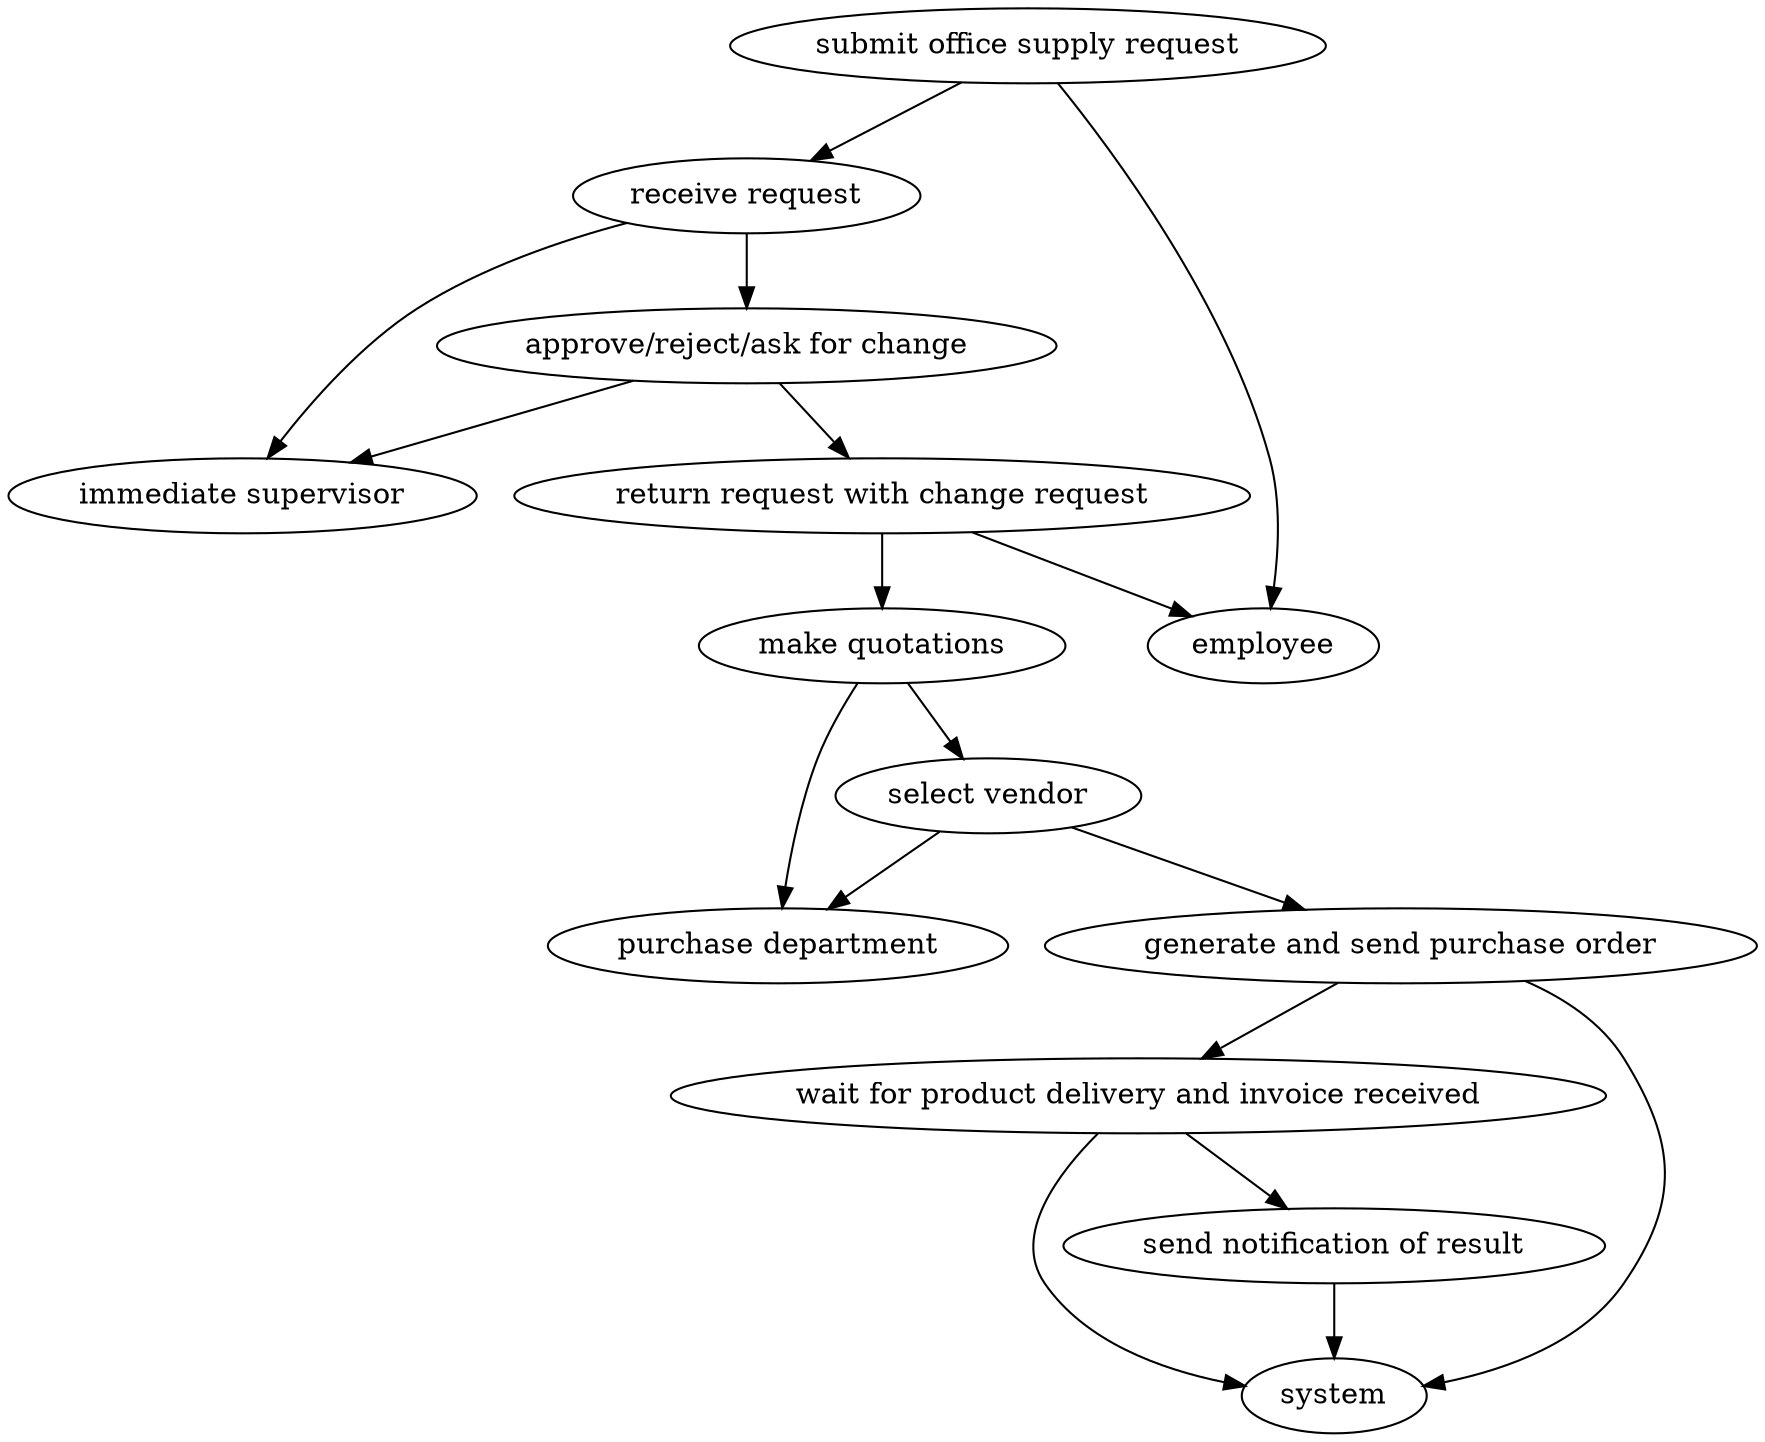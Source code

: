 strict digraph "doc-5.3" {
	graph [name="doc-5.3"];
	"submit office supply request"	[attrs="{'type': 'Activity', 'label': 'submit office supply request'}"];
	"receive request"	[attrs="{'type': 'Activity', 'label': 'receive request'}"];
	"submit office supply request" -> "receive request"	[attrs="{'type': 'flow', 'label': 'flow'}"];
	employee	[attrs="{'type': 'Actor', 'label': 'employee'}"];
	"submit office supply request" -> employee	[attrs="{'type': 'actor performer', 'label': 'actor performer'}"];
	"approve/reject/ask for change"	[attrs="{'type': 'Activity', 'label': 'approve/reject/ask for change'}"];
	"receive request" -> "approve/reject/ask for change"	[attrs="{'type': 'flow', 'label': 'flow'}"];
	"immediate supervisor"	[attrs="{'type': 'Actor', 'label': 'immediate supervisor'}"];
	"receive request" -> "immediate supervisor"	[attrs="{'type': 'actor performer', 'label': 'actor performer'}"];
	"return request with change request"	[attrs="{'type': 'Activity', 'label': 'return request with change request'}"];
	"approve/reject/ask for change" -> "return request with change request"	[attrs="{'type': 'flow', 'label': 'flow'}"];
	"approve/reject/ask for change" -> "immediate supervisor"	[attrs="{'type': 'actor performer', 'label': 'actor performer'}"];
	"make quotations"	[attrs="{'type': 'Activity', 'label': 'make quotations'}"];
	"return request with change request" -> "make quotations"	[attrs="{'type': 'flow', 'label': 'flow'}"];
	"return request with change request" -> employee	[attrs="{'type': 'actor performer', 'label': 'actor performer'}"];
	"select vendor"	[attrs="{'type': 'Activity', 'label': 'select vendor'}"];
	"make quotations" -> "select vendor"	[attrs="{'type': 'flow', 'label': 'flow'}"];
	"purchase department"	[attrs="{'type': 'Actor', 'label': 'purchase department'}"];
	"make quotations" -> "purchase department"	[attrs="{'type': 'actor performer', 'label': 'actor performer'}"];
	"generate and send purchase order"	[attrs="{'type': 'Activity', 'label': 'generate and send purchase order'}"];
	"select vendor" -> "generate and send purchase order"	[attrs="{'type': 'flow', 'label': 'flow'}"];
	"select vendor" -> "purchase department"	[attrs="{'type': 'actor performer', 'label': 'actor performer'}"];
	"wait for product delivery and invoice received"	[attrs="{'type': 'Activity', 'label': 'wait for product delivery and invoice received'}"];
	"generate and send purchase order" -> "wait for product delivery and invoice received"	[attrs="{'type': 'flow', 'label': 'flow'}"];
	system	[attrs="{'type': 'Actor', 'label': 'system'}"];
	"generate and send purchase order" -> system	[attrs="{'type': 'actor performer', 'label': 'actor performer'}"];
	"send notification of result"	[attrs="{'type': 'Activity', 'label': 'send notification of result'}"];
	"wait for product delivery and invoice received" -> "send notification of result"	[attrs="{'type': 'flow', 'label': 'flow'}"];
	"wait for product delivery and invoice received" -> system	[attrs="{'type': 'actor performer', 'label': 'actor performer'}"];
	"send notification of result" -> system	[attrs="{'type': 'actor performer', 'label': 'actor performer'}"];
}
